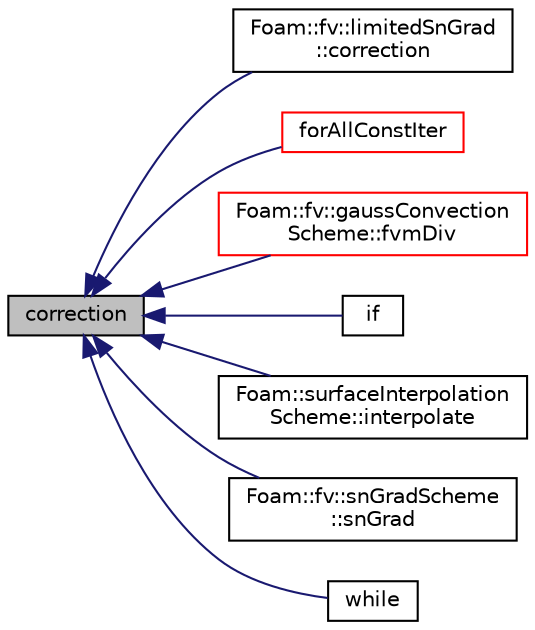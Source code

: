 digraph "correction"
{
  bgcolor="transparent";
  edge [fontname="Helvetica",fontsize="10",labelfontname="Helvetica",labelfontsize="10"];
  node [fontname="Helvetica",fontsize="10",shape=record];
  rankdir="LR";
  Node1 [label="correction",height=0.2,width=0.4,color="black", fillcolor="grey75", style="filled", fontcolor="black"];
  Node1 -> Node2 [dir="back",color="midnightblue",fontsize="10",style="solid",fontname="Helvetica"];
  Node2 [label="Foam::fv::limitedSnGrad\l::correction",height=0.2,width=0.4,color="black",URL="$a01313.html#a3ca8452d8b2fad7ac66e2b8864f6e6ee",tooltip="Return the explicit correction to the limitedSnGrad. "];
  Node1 -> Node3 [dir="back",color="midnightblue",fontsize="10",style="solid",fontname="Helvetica"];
  Node3 [label="forAllConstIter",height=0.2,width=0.4,color="red",URL="$a02943.html#ae21e2836509b0fa7f7cedf6493b11b09"];
  Node1 -> Node4 [dir="back",color="midnightblue",fontsize="10",style="solid",fontname="Helvetica"];
  Node4 [label="Foam::fv::gaussConvection\lScheme::fvmDiv",height=0.2,width=0.4,color="red",URL="$a00895.html#ae806c1ba4e4764f7f5b7f5beb710b6f8"];
  Node1 -> Node5 [dir="back",color="midnightblue",fontsize="10",style="solid",fontname="Helvetica"];
  Node5 [label="if",height=0.2,width=0.4,color="black",URL="$a02911.html#a8b7f998449b569bf0b55d8c54cbac3cc"];
  Node1 -> Node6 [dir="back",color="midnightblue",fontsize="10",style="solid",fontname="Helvetica"];
  Node6 [label="Foam::surfaceInterpolation\lScheme::interpolate",height=0.2,width=0.4,color="black",URL="$a02471.html#a06a2c8a36db6b19f3e5f5c2ac50f4264",tooltip="Return the face-interpolate of the given cell field. "];
  Node1 -> Node7 [dir="back",color="midnightblue",fontsize="10",style="solid",fontname="Helvetica"];
  Node7 [label="Foam::fv::snGradScheme\l::snGrad",height=0.2,width=0.4,color="black",URL="$a02348.html#a01e9641d7306c02cb71963b6ed9b292c",tooltip="Return the snGrad of the given cell field. "];
  Node1 -> Node8 [dir="back",color="midnightblue",fontsize="10",style="solid",fontname="Helvetica"];
  Node8 [label="while",height=0.2,width=0.4,color="black",URL="$a02939.html#ab13470e79e249d04c443bf59be9ff31d"];
}
